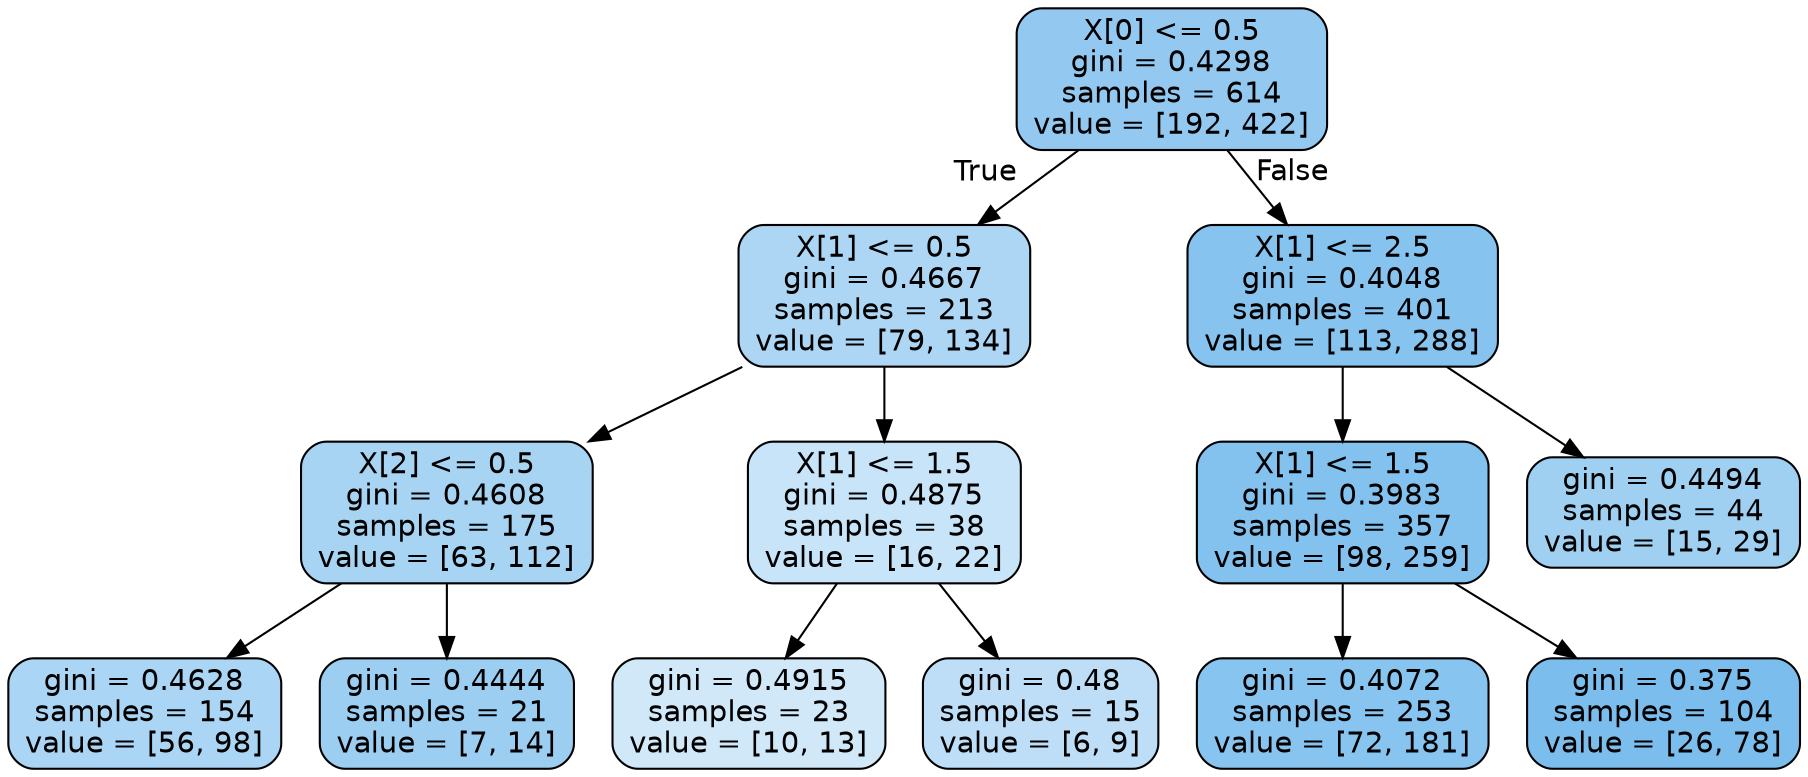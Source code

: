 digraph Tree {
node [shape=box, style="filled, rounded", color="black", fontname=helvetica] ;
edge [fontname=helvetica] ;
0 [label="X[0] <= 0.5\ngini = 0.4298\nsamples = 614\nvalue = [192, 422]", fillcolor="#399de58b"] ;
1 [label="X[1] <= 0.5\ngini = 0.4667\nsamples = 213\nvalue = [79, 134]", fillcolor="#399de569"] ;
0 -> 1 [labeldistance=2.5, labelangle=45, headlabel="True"] ;
2 [label="X[2] <= 0.5\ngini = 0.4608\nsamples = 175\nvalue = [63, 112]", fillcolor="#399de570"] ;
1 -> 2 ;
3 [label="gini = 0.4628\nsamples = 154\nvalue = [56, 98]", fillcolor="#399de56d"] ;
2 -> 3 ;
4 [label="gini = 0.4444\nsamples = 21\nvalue = [7, 14]", fillcolor="#399de57f"] ;
2 -> 4 ;
5 [label="X[1] <= 1.5\ngini = 0.4875\nsamples = 38\nvalue = [16, 22]", fillcolor="#399de546"] ;
1 -> 5 ;
6 [label="gini = 0.4915\nsamples = 23\nvalue = [10, 13]", fillcolor="#399de53b"] ;
5 -> 6 ;
7 [label="gini = 0.48\nsamples = 15\nvalue = [6, 9]", fillcolor="#399de555"] ;
5 -> 7 ;
8 [label="X[1] <= 2.5\ngini = 0.4048\nsamples = 401\nvalue = [113, 288]", fillcolor="#399de59b"] ;
0 -> 8 [labeldistance=2.5, labelangle=-45, headlabel="False"] ;
9 [label="X[1] <= 1.5\ngini = 0.3983\nsamples = 357\nvalue = [98, 259]", fillcolor="#399de59f"] ;
8 -> 9 ;
10 [label="gini = 0.4072\nsamples = 253\nvalue = [72, 181]", fillcolor="#399de59a"] ;
9 -> 10 ;
11 [label="gini = 0.375\nsamples = 104\nvalue = [26, 78]", fillcolor="#399de5aa"] ;
9 -> 11 ;
12 [label="gini = 0.4494\nsamples = 44\nvalue = [15, 29]", fillcolor="#399de57b"] ;
8 -> 12 ;
}
